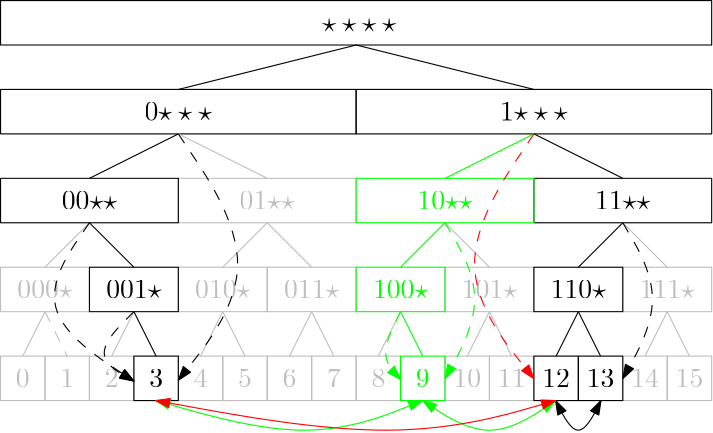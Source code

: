 <?xml version="1.0"?>
<!DOCTYPE ipe SYSTEM "ipe.dtd">
<ipe version="70010" creator="Ipe 7.0.10">
<info created="D:20120124143640" modified="D:20120125095636"/>
<ipestyle name="basic">
<symbol name="arrow/arc(spx)">
<path stroke="sym-stroke" fill="sym-stroke" pen="sym-pen">
0 0 m
-1 0.333 l
-1 -0.333 l
h
</path>
</symbol>
<symbol name="arrow/farc(spx)">
<path stroke="sym-stroke" fill="white" pen="sym-pen">
0 0 m
-1 0.333 l
-1 -0.333 l
h
</path>
</symbol>
<symbol name="mark/circle(sx)" transformations="translations">
<path fill="sym-stroke">
0.6 0 0 0.6 0 0 e
0.4 0 0 0.4 0 0 e
</path>
</symbol>
<symbol name="mark/disk(sx)" transformations="translations">
<path fill="sym-stroke">
0.6 0 0 0.6 0 0 e
</path>
</symbol>
<symbol name="mark/fdisk(sfx)" transformations="translations">
<group>
<path fill="sym-stroke" fillrule="eofill">
0.6 0 0 0.6 0 0 e
0.4 0 0 0.4 0 0 e
</path>
<path fill="sym-fill">
0.4 0 0 0.4 0 0 e
</path>
</group>
</symbol>
<symbol name="mark/box(sx)" transformations="translations">
<path fill="sym-stroke" fillrule="eofill">
-0.6 -0.6 m
0.6 -0.6 l
0.6 0.6 l
-0.6 0.6 l
h
-0.4 -0.4 m
0.4 -0.4 l
0.4 0.4 l
-0.4 0.4 l
h
</path>
</symbol>
<symbol name="mark/square(sx)" transformations="translations">
<path fill="sym-stroke">
-0.6 -0.6 m
0.6 -0.6 l
0.6 0.6 l
-0.6 0.6 l
h
</path>
</symbol>
<symbol name="mark/fsquare(sfx)" transformations="translations">
<group>
<path fill="sym-stroke" fillrule="eofill">
-0.6 -0.6 m
0.6 -0.6 l
0.6 0.6 l
-0.6 0.6 l
h
-0.4 -0.4 m
0.4 -0.4 l
0.4 0.4 l
-0.4 0.4 l
h
</path>
<path fill="sym-fill">
-0.4 -0.4 m
0.4 -0.4 l
0.4 0.4 l
-0.4 0.4 l
h
</path>
</group>
</symbol>
<symbol name="mark/cross(sx)" transformations="translations">
<group>
<path fill="sym-stroke">
-0.43 -0.57 m
0.57 0.43 l
0.43 0.57 l
-0.57 -0.43 l
h
</path>
<path fill="sym-stroke">
-0.43 0.57 m
0.57 -0.43 l
0.43 -0.57 l
-0.57 0.43 l
h
</path>
</group>
</symbol>
<symbol name="arrow/fnormal(spx)">
<path stroke="sym-stroke" fill="white" pen="sym-pen">
0 0 m
-1 0.333 l
-1 -0.333 l
h
</path>
</symbol>
<symbol name="arrow/pointed(spx)">
<path stroke="sym-stroke" fill="sym-stroke" pen="sym-pen">
0 0 m
-1 0.333 l
-0.8 0 l
-1 -0.333 l
h
</path>
</symbol>
<symbol name="arrow/fpointed(spx)">
<path stroke="sym-stroke" fill="white" pen="sym-pen">
0 0 m
-1 0.333 l
-0.8 0 l
-1 -0.333 l
h
</path>
</symbol>
<symbol name="arrow/linear(spx)">
<path stroke="sym-stroke" pen="sym-pen">
-1 0.333 m
0 0 l
-1 -0.333 l
</path>
</symbol>
<symbol name="arrow/fdouble(spx)">
<path stroke="sym-stroke" fill="white" pen="sym-pen">
0 0 m
-1 0.333 l
-1 -0.333 l
h
-1 0 m
-2 0.333 l
-2 -0.333 l
h
</path>
</symbol>
<symbol name="arrow/double(spx)">
<path stroke="sym-stroke" fill="sym-stroke" pen="sym-pen">
0 0 m
-1 0.333 l
-1 -0.333 l
h
-1 0 m
-2 0.333 l
-2 -0.333 l
h
</path>
</symbol>
<pen name="heavier" value="0.8"/>
<pen name="fat" value="1.2"/>
<pen name="ultrafat" value="2"/>
<symbolsize name="large" value="5"/>
<symbolsize name="small" value="2"/>
<symbolsize name="tiny" value="1.1"/>
<arrowsize name="large" value="10"/>
<arrowsize name="small" value="5"/>
<arrowsize name="tiny" value="3"/>
<color name="red" value="1 0 0"/>
<color name="green" value="0 1 0"/>
<color name="blue" value="0 0 1"/>
<color name="yellow" value="1 1 0"/>
<color name="orange" value="1 0.647 0"/>
<color name="gold" value="1 0.843 0"/>
<color name="purple" value="0.627 0.125 0.941"/>
<color name="gray" value="0.745"/>
<color name="brown" value="0.647 0.165 0.165"/>
<color name="navy" value="0 0 0.502"/>
<color name="pink" value="1 0.753 0.796"/>
<color name="seagreen" value="0.18 0.545 0.341"/>
<color name="turquoise" value="0.251 0.878 0.816"/>
<color name="violet" value="0.933 0.51 0.933"/>
<color name="darkblue" value="0 0 0.545"/>
<color name="darkcyan" value="0 0.545 0.545"/>
<color name="darkgray" value="0.663"/>
<color name="darkgreen" value="0 0.392 0"/>
<color name="darkmagenta" value="0.545 0 0.545"/>
<color name="darkorange" value="1 0.549 0"/>
<color name="darkred" value="0.545 0 0"/>
<color name="lightblue" value="0.678 0.847 0.902"/>
<color name="lightcyan" value="0.878 1 1"/>
<color name="lightgray" value="0.827"/>
<color name="lightgreen" value="0.565 0.933 0.565"/>
<color name="lightyellow" value="1 1 0.878"/>
<dashstyle name="dashed" value="[4] 0"/>
<dashstyle name="dotted" value="[1 3] 0"/>
<dashstyle name="dash dotted" value="[4 2 1 2] 0"/>
<dashstyle name="dash dot dotted" value="[4 2 1 2 1 2] 0"/>
<textsize name="large" value="\large"/>
<textsize name="small" value="\small"/>
<textsize name="tiny" value="\tiny"/>
<textsize name="Large" value="\Large"/>
<textsize name="LARGE" value="\LARGE"/>
<textsize name="huge" value="\huge"/>
<textsize name="Huge" value="\Huge"/>
<textsize name="footnote" value="\footnotesize"/>
<textstyle name="center" begin="\begin{center}" end="\end{center}"/>
<textstyle name="itemize" begin="\begin{itemize}" end="\end{itemize}"/>
<textstyle name="item" begin="\begin{itemize}\item{}" end="\end{itemize}"/>
<gridsize name="4 pts" value="4"/>
<gridsize name="8 pts (~3 mm)" value="8"/>
<gridsize name="16 pts (~6 mm)" value="16"/>
<gridsize name="32 pts (~12 mm)" value="32"/>
<gridsize name="10 pts (~3.5 mm)" value="10"/>
<gridsize name="20 pts (~7 mm)" value="20"/>
<gridsize name="14 pts (~5 mm)" value="14"/>
<gridsize name="28 pts (~10 mm)" value="28"/>
<gridsize name="56 pts (~20 mm)" value="56"/>
<anglesize name="90 deg" value="90"/>
<anglesize name="60 deg" value="60"/>
<anglesize name="45 deg" value="45"/>
<anglesize name="30 deg" value="30"/>
<anglesize name="22.5 deg" value="22.5"/>
<tiling name="falling" angle="-60" step="4" width="1"/>
<tiling name="rising" angle="30" step="4" width="1"/>
</ipestyle>
<page>
<layer name="alpha"/>
<layer name="beta"/>
<layer name="gamma"/>
<view layers="alpha" active="gamma"/>
<text layer="alpha" matrix="1 0 0 1 -24.4668 -42.9951" transformations="translations" pos="224.467 239.785" stroke="gray" type="label" halign="center" valign="baseline">$0$</text>
<path stroke="gray">
192 208 m
192 192 l
208 192 l
208 208 l
h
</path>
<text matrix="1 0 0 1 -8.4668 -42.9951" transformations="translations" pos="224.467 239.785" stroke="gray" type="label" halign="center" valign="baseline">$1$</text>
<path matrix="1 0 0 1 16 0" stroke="gray">
192 208 m
192 192 l
208 192 l
208 208 l
h
</path>
<text matrix="1 0 0 1 7.5332 -42.9951" transformations="translations" pos="224.467 239.785" stroke="gray" type="label" halign="center" valign="baseline">$2$</text>
<path matrix="1 0 0 1 32 0" stroke="gray">
192 208 m
192 192 l
208 192 l
208 208 l
h
</path>
<text matrix="1 0 0 1 23.5332 -42.9951" transformations="translations" pos="224.467 239.785" stroke="black" type="label" halign="center" valign="baseline">$3$</text>
<text matrix="1 0 0 1 39.5332 -42.9951" transformations="translations" pos="224.467 239.785" stroke="gray" type="label" halign="center" valign="baseline">$4$</text>
<path matrix="1 0 0 1 64 0" stroke="gray">
192 208 m
192 192 l
208 192 l
208 208 l
h
</path>
<text matrix="1 0 0 1 55.5332 -42.9951" transformations="translations" pos="224.467 239.785" stroke="gray" type="label" halign="center" valign="baseline">$5$</text>
<path matrix="1 0 0 1 80 0" stroke="gray">
192 208 m
192 192 l
208 192 l
208 208 l
h
</path>
<text matrix="1 0 0 1 71.5332 -42.9951" transformations="translations" pos="224.467 239.785" stroke="gray" type="label" halign="center" valign="baseline">$6$</text>
<path matrix="1 0 0 1 96 0" stroke="gray">
192 208 m
192 192 l
208 192 l
208 208 l
h
</path>
<text matrix="1 0 0 1 87.5332 -42.9951" transformations="translations" pos="224.467 239.785" stroke="gray" type="label" halign="center" valign="baseline">$7$</text>
<path matrix="1 0 0 1 112 0" stroke="gray">
192 208 m
192 192 l
208 192 l
208 208 l
h
</path>
<text matrix="1 0 0 1 103.533 -42.9951" transformations="translations" pos="224.467 239.785" stroke="gray" type="label" halign="center" valign="baseline">$8$</text>
<path matrix="1 0 0 1 128 0" stroke="gray">
192 208 m
192 192 l
208 192 l
208 208 l
h
</path>
<text matrix="1 0 0 1 135.533 -42.9951" transformations="translations" pos="224.467 239.785" stroke="gray" type="label" halign="center" valign="baseline">$10$</text>
<path matrix="1 0 0 1 160 0" stroke="gray">
192 208 m
192 192 l
208 192 l
208 208 l
h
</path>
<text matrix="1 0 0 1 151.533 -42.9951" transformations="translations" pos="224.467 239.785" stroke="gray" type="label" halign="center" valign="baseline">$11$</text>
<path matrix="1 0 0 1 176 0" stroke="gray">
192 208 m
192 192 l
208 192 l
208 208 l
h
</path>
<text matrix="1 0 0 1 167.533 -42.9951" transformations="translations" pos="224.467 239.785" stroke="black" type="label" halign="center" valign="baseline">$12$</text>
<text matrix="1 0 0 1 183.533 -42.9951" transformations="translations" pos="224.467 239.785" stroke="black" type="label" halign="center" valign="baseline">$13$</text>
<text matrix="1 0 0 1 199.533 -42.9951" transformations="translations" pos="224.467 239.785" stroke="gray" type="label" halign="center" valign="baseline">$14$</text>
<path matrix="1 0 0 1 224 0" stroke="gray">
192 208 m
192 192 l
208 192 l
208 208 l
h
</path>
<text matrix="1 0 0 1 215.533 -42.9951" transformations="translations" pos="224.467 239.785" stroke="gray" type="label" halign="center" valign="baseline">$15$</text>
<path matrix="1 0 0 1 240 0" stroke="gray">
192 208 m
192 192 l
208 192 l
208 208 l
h
</path>
<path stroke="gray">
192 240 m
192 224 l
224 224 l
224 240 l
h
</path>
<path matrix="1 0 0 1 64 0" stroke="gray">
192 240 m
192 224 l
224 224 l
224 240 l
h
</path>
<path matrix="1 0 0 1 96 0" stroke="gray">
192 240 m
192 224 l
224 224 l
224 240 l
h
</path>
<path matrix="1 0 0 1 160 0" stroke="gray">
192 240 m
192 224 l
224 224 l
224 240 l
h
</path>
<path matrix="1 0 0 1 224 0" stroke="gray">
192 240 m
192 224 l
224 224 l
224 240 l
h
</path>
<path stroke="gray">
256 272 m
256 256 l
320 256 l
320 272 l
h
</path>
<path stroke="black">
192 304 m
192 288 l
320 288 l
320 304 l
h
</path>
<path stroke="black">
320 304 m
320 288 l
448 288 l
448 304 l
h
</path>
<path stroke="black">
192 336 m
192 320 l
448 320 l
448 336 l
h
</path>
<path stroke="gray">
208 224 m
200 208 l
</path>
<path stroke="gray" dash="dashed">
208 224 m
216 208 l
</path>
<path stroke="gray">
240 224 m
232 208 l
</path>
<path stroke="black">
240 224 m
248 208 l
</path>
<path matrix="1 0 0 1 64 0" stroke="gray">
208 224 m
200 208 l
</path>
<path matrix="1 0 0 1 64 0" stroke="gray">
208 224 m
216 208 l
</path>
<path matrix="1 0 0 1 64 0" stroke="gray">
240 224 m
232 208 l
</path>
<path matrix="1 0 0 1 64 0" stroke="gray">
240 224 m
248 208 l
</path>
<path matrix="1 0 0 1 128 0" stroke="gray">
208 224 m
200 208 l
</path>
<path matrix="1 0 0 1 128 0" stroke="gray">
240 224 m
232 208 l
</path>
<path matrix="1 0 0 1 128 0" stroke="gray">
240 224 m
248 208 l
</path>
<path matrix="1 0 0 1 192 0" stroke="black">
208 224 m
200 208 l
</path>
<path matrix="1 0 0 1 192 0" stroke="black">
208 224 m
216 208 l
</path>
<path matrix="1 0 0 1 192 0" stroke="gray">
240 224 m
232 208 l
</path>
<path matrix="1 0 0 1 192 0" stroke="gray">
240 224 m
248 208 l
</path>
<path stroke="gray">
224 256 m
208 240 l
</path>
<path stroke="black">
224 256 m
240 240 l
</path>
<path stroke="gray">
288 256 m
272 240 l
</path>
<path stroke="gray">
288 256 m
304 240 l
</path>
<path stroke="gray">
352 256 m
368 240 l
</path>
<path stroke="black">
416 256 m
400 240 l
</path>
<path stroke="gray">
416 256 m
432 240 l
</path>
<path stroke="black">
256 288 m
224 272 l
</path>
<path stroke="gray">
256 288 m
288 272 l
</path>
<path stroke="black">
384 288 m
416 272 l
</path>
<path stroke="black">
320 320 m
384 304 l
</path>
<path stroke="black">
320 320 m
256 304 l
</path>
<text matrix="1 0 0 1 31.533 53.005" transformations="translations" pos="224.467 239.785" stroke="black" type="label" halign="center" valign="baseline">$0{\star\star\star}$</text>
<text matrix="1 0 0 1 159.533 53.005" transformations="translations" pos="224.467 239.785" stroke="black" type="label" halign="center" valign="baseline">$1{\star\star\star}$</text>
<text matrix="1 0 0 1 95.533 85.005" transformations="translations" pos="224.467 239.785" stroke="black" type="label" halign="center" valign="baseline">${}\star\star\star\star$</text>
<text matrix="1 0 0 1 -0.467 21.005" transformations="translations" pos="224.467 239.785" stroke="black" type="label" halign="center" valign="baseline">$00{\star\star}$</text>
<text matrix="1 0 0 1 63.533 21.005" transformations="translations" pos="224.467 239.785" stroke="gray" type="label" halign="center" valign="baseline">$01{\star\star}$</text>
<text matrix="1 0 0 1 191.533 21.005" transformations="translations" pos="224.467 239.785" stroke="black" type="label" halign="center" valign="baseline">$11{\star\star}$</text>
<text matrix="1 0 0 1 -16.467 -10.995" transformations="translations" pos="224.467 239.785" stroke="gray" type="label" halign="center" valign="baseline">$000{\star}$</text>
<text matrix="1 0 0 1 15.533 -10.995" transformations="translations" pos="224.467 239.785" stroke="black" type="label" halign="center" valign="baseline">$001{\star}$</text>
<text matrix="1 0 0 1 47.533 -10.995" transformations="translations" pos="224.467 239.785" stroke="gray" type="label" halign="center" valign="baseline">$010{\star}$</text>
<text matrix="1 0 0 1 79.533 -10.995" transformations="translations" pos="224.467 239.785" stroke="gray" type="label" halign="center" valign="baseline">$011{\star}$</text>
<text matrix="1 0 0 1 143.533 -10.995" transformations="translations" pos="224.467 239.785" stroke="gray" type="label" halign="center" valign="baseline">$101{\star}$</text>
<text matrix="1 0 0 1 175.533 -10.995" transformations="translations" pos="224.467 239.785" stroke="black" type="label" halign="center" valign="baseline">$110{\star}$</text>
<text matrix="1 0 0 1 207.533 -10.995" transformations="translations" pos="224.467 239.785" stroke="gray" type="label" halign="center" valign="baseline">$111{\star}$</text>
<path matrix="1 0 0 1 48 0" stroke="black">
192 208 m
192 192 l
208 192 l
208 208 l
h
</path>
<path matrix="1 0 0 1 192 0" stroke="black">
192 208 m
192 192 l
208 192 l
208 208 l
h
</path>
<path matrix="1 0 0 1 208 0" stroke="black">
192 208 m
192 192 l
208 192 l
208 208 l
h
</path>
<path matrix="1 0 0 1 192 0" stroke="black">
192 240 m
192 224 l
224 224 l
224 240 l
h
</path>
<path matrix="1 0 0 1 32 0" stroke="black">
192 240 m
192 224 l
224 224 l
224 240 l
h
</path>
<path stroke="black">
192 272 m
192 256 l
256 256 l
256 272 l
h
</path>
<path stroke="black">
384 272 m
384 256 l
448 256 l
448 272 l
h
</path>
<path stroke="black" dash="dashed" arrow="normal/small">
224 256 m
202.009 224
240 199.016 s
</path>
<path stroke="black" dash="dashed" arrow="normal/small">
240 224 m
224 208
240 199.016 s
</path>
<path stroke="black" dash="dashed" arrow="normal/small">
416 256 m
432 228.79
416 199.876 s
</path>
<path stroke="black" dash="dashed" arrow="normal/small">
256 288 m
288 240
256 199.303 s
</path>
<path stroke="black" arrow="normal/small" rarrow="normal/small">
391.809 192 m
400 176
408.151 192 s
</path>
<group>
<path stroke="green">
384 288 m
352 272 l
</path>
<text matrix="1 0 0 1 127.533 21.005" transformations="translations" pos="224.467 239.785" stroke="green" type="label" halign="center" valign="baseline">$10{\star\star}$</text>
<path stroke="green">
320 272 m
320 256 l
384 256 l
384 272 l
h
</path>
<text matrix="1 0 0 1 119.533 -42.9951" transformations="translations" pos="224.467 239.785" stroke="green" type="label" halign="center" valign="baseline">$9$</text>
<path matrix="1 0 0 1 128 0" stroke="green">
208 224 m
216 208 l
</path>
<path stroke="green">
352 256 m
336 240 l
</path>
<text matrix="1 0 0 1 111.533 -10.995" transformations="translations" pos="224.467 239.785" stroke="green" type="label" halign="center" valign="baseline">$100{\star}$</text>
<path matrix="1 0 0 1 144 0" stroke="green">
192 208 m
192 192 l
208 192 l
208 208 l
h
</path>
<path matrix="1 0 0 1 128 0" stroke="green">
192 240 m
192 224 l
224 224 l
224 240 l
h
</path>
<path stroke="green" dash="dashed" arrow="normal/small">
352 256 m
368 228.79
352 199.876 s
</path>
<path stroke="green" dash="dashed" arrow="normal/small">
336 224 m
328 208
336 199.589 s
</path>
<path stroke="green" arrow="normal/small" rarrow="normal/small">
247.882 192 m
304 176
343.929 192 s
</path>
<path stroke="green" arrow="normal/small" rarrow="normal/small">
343.929 192 m
368 176
391.809 192 s
</path>
</group>
<path stroke="red" dash="dashed" arrow="normal/small">
384 288 m
352 240
384 199.875 s
</path>
<path stroke="red" arrow="normal/small" rarrow="normal/small">
247.882 192 m
336 176
391.809 192 s
</path>
</page>
</ipe>

